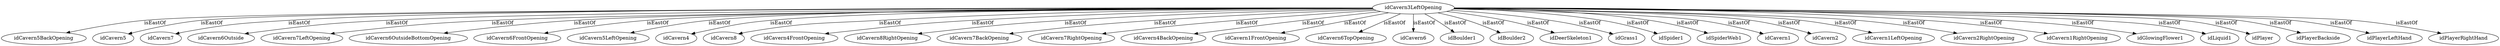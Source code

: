 strict digraph  {
idCavern3LeftOpening [node_type=entity_node];
idCavern5BackOpening [node_type=entity_node];
idCavern5 [node_type=entity_node];
idCavern7 [node_type=entity_node];
idCavern6Outside [node_type=entity_node];
idCavern7LeftOpening [node_type=entity_node];
idCavern6OutsideBottomOpening [node_type=entity_node];
idCavern6FrontOpening [node_type=entity_node];
idCavern5LeftOpening [node_type=entity_node];
idCavern4 [node_type=entity_node];
idCavern8 [node_type=entity_node];
idCavern4FrontOpening [node_type=entity_node];
idCavern8RightOpening [node_type=entity_node];
idCavern7BackOpening [node_type=entity_node];
idCavern7RightOpening [node_type=entity_node];
idCavern4BackOpening [node_type=entity_node];
idCavern1FrontOpening [node_type=entity_node];
idCavern6TopOpening [node_type=entity_node];
idCavern6 [node_type=entity_node];
idBoulder1 [node_type=entity_node];
idBoulder2 [node_type=entity_node];
idDeerSkeleton1 [node_type=entity_node];
idGrass1 [node_type=entity_node];
idSpider1 [node_type=entity_node];
idSpiderWeb1 [node_type=entity_node];
idCavern1 [node_type=entity_node];
idCavern2 [node_type=entity_node];
idCavern1LeftOpening [node_type=entity_node];
idCavern2RightOpening [node_type=entity_node];
idCavern1RightOpening [node_type=entity_node];
idGlowingFlower1 [node_type=entity_node];
idLiquid1 [node_type=entity_node];
idPlayer [node_type=entity_node];
idPlayerBackside [node_type=entity_node];
idPlayerLeftHand [node_type=entity_node];
idPlayerRightHand [node_type=entity_node];
idCavern3LeftOpening -> idCavern5BackOpening  [edge_type=relationship, label=isEastOf];
idCavern3LeftOpening -> idCavern5  [edge_type=relationship, label=isEastOf];
idCavern3LeftOpening -> idCavern7  [edge_type=relationship, label=isEastOf];
idCavern3LeftOpening -> idCavern6Outside  [edge_type=relationship, label=isEastOf];
idCavern3LeftOpening -> idCavern7LeftOpening  [edge_type=relationship, label=isEastOf];
idCavern3LeftOpening -> idCavern6OutsideBottomOpening  [edge_type=relationship, label=isEastOf];
idCavern3LeftOpening -> idCavern6FrontOpening  [edge_type=relationship, label=isEastOf];
idCavern3LeftOpening -> idCavern5LeftOpening  [edge_type=relationship, label=isEastOf];
idCavern3LeftOpening -> idCavern4  [edge_type=relationship, label=isEastOf];
idCavern3LeftOpening -> idCavern8  [edge_type=relationship, label=isEastOf];
idCavern3LeftOpening -> idCavern4FrontOpening  [edge_type=relationship, label=isEastOf];
idCavern3LeftOpening -> idCavern8RightOpening  [edge_type=relationship, label=isEastOf];
idCavern3LeftOpening -> idCavern7BackOpening  [edge_type=relationship, label=isEastOf];
idCavern3LeftOpening -> idCavern7RightOpening  [edge_type=relationship, label=isEastOf];
idCavern3LeftOpening -> idCavern4BackOpening  [edge_type=relationship, label=isEastOf];
idCavern3LeftOpening -> idCavern1FrontOpening  [edge_type=relationship, label=isEastOf];
idCavern3LeftOpening -> idCavern6TopOpening  [edge_type=relationship, label=isEastOf];
idCavern3LeftOpening -> idCavern6  [edge_type=relationship, label=isEastOf];
idCavern3LeftOpening -> idBoulder1  [edge_type=relationship, label=isEastOf];
idCavern3LeftOpening -> idBoulder2  [edge_type=relationship, label=isEastOf];
idCavern3LeftOpening -> idDeerSkeleton1  [edge_type=relationship, label=isEastOf];
idCavern3LeftOpening -> idGrass1  [edge_type=relationship, label=isEastOf];
idCavern3LeftOpening -> idSpider1  [edge_type=relationship, label=isEastOf];
idCavern3LeftOpening -> idSpiderWeb1  [edge_type=relationship, label=isEastOf];
idCavern3LeftOpening -> idCavern1  [edge_type=relationship, label=isEastOf];
idCavern3LeftOpening -> idCavern2  [edge_type=relationship, label=isEastOf];
idCavern3LeftOpening -> idCavern1LeftOpening  [edge_type=relationship, label=isEastOf];
idCavern3LeftOpening -> idCavern2RightOpening  [edge_type=relationship, label=isEastOf];
idCavern3LeftOpening -> idCavern1RightOpening  [edge_type=relationship, label=isEastOf];
idCavern3LeftOpening -> idGlowingFlower1  [edge_type=relationship, label=isEastOf];
idCavern3LeftOpening -> idLiquid1  [edge_type=relationship, label=isEastOf];
idCavern3LeftOpening -> idPlayer  [edge_type=relationship, label=isEastOf];
idCavern3LeftOpening -> idPlayerBackside  [edge_type=relationship, label=isEastOf];
idCavern3LeftOpening -> idPlayerLeftHand  [edge_type=relationship, label=isEastOf];
idCavern3LeftOpening -> idPlayerRightHand  [edge_type=relationship, label=isEastOf];
}
